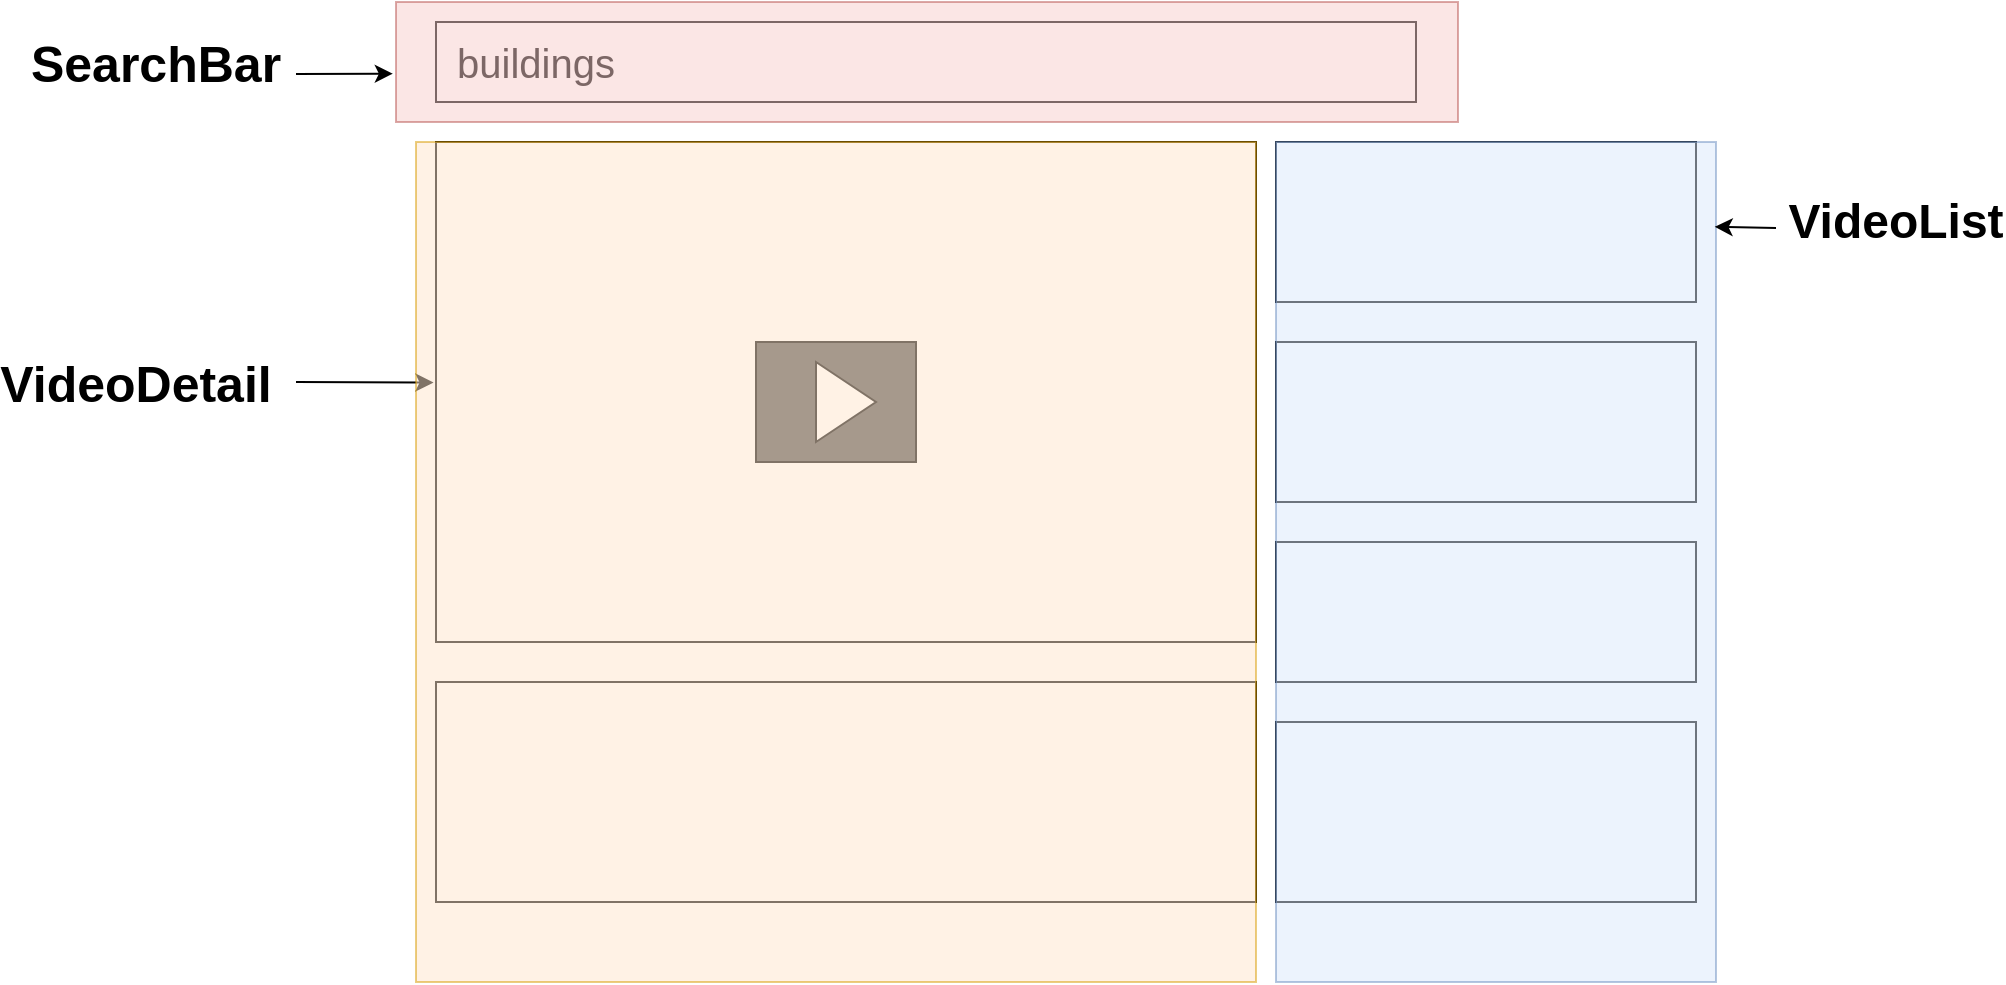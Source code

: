 <mxfile version="10.6.7"><diagram id="tYQVAAI6iMV0IDx8aKa2" name="Page-1"><mxGraphModel dx="1909" dy="607" grid="1" gridSize="10" guides="1" tooltips="1" connect="1" arrows="1" fold="1" page="1" pageScale="1" pageWidth="850" pageHeight="1100" math="0" shadow="0"><root><mxCell id="0"/><mxCell id="1" parent="0"/><mxCell id="ohhnGG3wmMlWSZGkkAqV-1" value="" style="rounded=0;whiteSpace=wrap;html=1;" vertex="1" parent="1"><mxGeometry x="150" y="120" width="490" height="40" as="geometry"/></mxCell><mxCell id="ohhnGG3wmMlWSZGkkAqV-3" value="" style="rounded=0;whiteSpace=wrap;html=1;" vertex="1" parent="1"><mxGeometry x="150" y="180" width="410" height="250" as="geometry"/></mxCell><mxCell id="ohhnGG3wmMlWSZGkkAqV-4" value="" style="rounded=0;whiteSpace=wrap;html=1;" vertex="1" parent="1"><mxGeometry x="570" y="180" width="210" height="80" as="geometry"/></mxCell><mxCell id="ohhnGG3wmMlWSZGkkAqV-5" value="" style="rounded=0;whiteSpace=wrap;html=1;" vertex="1" parent="1"><mxGeometry x="570" y="280" width="210" height="80" as="geometry"/></mxCell><mxCell id="ohhnGG3wmMlWSZGkkAqV-6" value="" style="rounded=0;whiteSpace=wrap;html=1;" vertex="1" parent="1"><mxGeometry x="570" y="380" width="210" height="70" as="geometry"/></mxCell><mxCell id="ohhnGG3wmMlWSZGkkAqV-7" value="" style="rounded=0;whiteSpace=wrap;html=1;" vertex="1" parent="1"><mxGeometry x="150" y="450" width="410" height="110" as="geometry"/></mxCell><mxCell id="ohhnGG3wmMlWSZGkkAqV-8" value="" style="rounded=0;whiteSpace=wrap;html=1;" vertex="1" parent="1"><mxGeometry x="570" y="470" width="210" height="90" as="geometry"/></mxCell><mxCell id="ohhnGG3wmMlWSZGkkAqV-9" value="&lt;font style=&quot;font-size: 20px&quot;&gt;buildings&lt;br&gt;&lt;/font&gt;" style="text;html=1;strokeColor=none;fillColor=none;align=center;verticalAlign=middle;whiteSpace=wrap;rounded=0;" vertex="1" parent="1"><mxGeometry x="180" y="130" width="40" height="20" as="geometry"/></mxCell><mxCell id="ohhnGG3wmMlWSZGkkAqV-10" value="" style="rounded=0;whiteSpace=wrap;html=1;fillColor=#4D4D4D;" vertex="1" parent="1"><mxGeometry x="310" y="280" width="80" height="60" as="geometry"/></mxCell><mxCell id="ohhnGG3wmMlWSZGkkAqV-11" value="" style="triangle;whiteSpace=wrap;html=1;" vertex="1" parent="1"><mxGeometry x="340" y="290" width="30" height="40" as="geometry"/></mxCell><mxCell id="ohhnGG3wmMlWSZGkkAqV-12" value="" style="rounded=0;whiteSpace=wrap;html=1;fillColor=#f8cecc;strokeColor=#b85450;opacity=50;" vertex="1" parent="1"><mxGeometry x="130" y="110" width="531" height="60" as="geometry"/></mxCell><mxCell id="ohhnGG3wmMlWSZGkkAqV-13" value="&lt;b&gt;&lt;font style=&quot;font-size: 25px&quot;&gt;SearchBar&lt;/font&gt;&lt;/b&gt;" style="text;html=1;strokeColor=none;fillColor=none;align=center;verticalAlign=middle;whiteSpace=wrap;rounded=0;opacity=50;" vertex="1" parent="1"><mxGeometry x="-10" y="129.8" width="40" height="20" as="geometry"/></mxCell><mxCell id="ohhnGG3wmMlWSZGkkAqV-17" value="" style="endArrow=classic;html=1;entryX=-0.003;entryY=0.597;entryDx=0;entryDy=0;entryPerimeter=0;" edge="1" parent="1" target="ohhnGG3wmMlWSZGkkAqV-12"><mxGeometry width="50" height="50" relative="1" as="geometry"><mxPoint x="80" y="146" as="sourcePoint"/><mxPoint x="-10" y="580" as="targetPoint"/></mxGeometry></mxCell><mxCell id="ohhnGG3wmMlWSZGkkAqV-18" value="&lt;font style=&quot;font-size: 25px&quot;&gt;&lt;b&gt;VideoDetail&lt;/b&gt;&lt;/font&gt;" style="text;html=1;strokeColor=none;fillColor=none;align=center;verticalAlign=middle;whiteSpace=wrap;rounded=0;opacity=50;" vertex="1" parent="1"><mxGeometry x="-20" y="290" width="40" height="20" as="geometry"/></mxCell><mxCell id="ohhnGG3wmMlWSZGkkAqV-19" value="" style="endArrow=classic;html=1;entryX=-0.003;entryY=0.481;entryDx=0;entryDy=0;entryPerimeter=0;" edge="1" parent="1" target="ohhnGG3wmMlWSZGkkAqV-3"><mxGeometry width="50" height="50" relative="1" as="geometry"><mxPoint x="80" y="300" as="sourcePoint"/><mxPoint x="-40" y="580" as="targetPoint"/></mxGeometry></mxCell><mxCell id="ohhnGG3wmMlWSZGkkAqV-20" value="" style="rounded=0;whiteSpace=wrap;html=1;fillColor=#ffe6cc;opacity=50;strokeColor=#d79b00;" vertex="1" parent="1"><mxGeometry x="140" y="180" width="420" height="420" as="geometry"/></mxCell><mxCell id="ohhnGG3wmMlWSZGkkAqV-21" value="" style="rounded=0;whiteSpace=wrap;html=1;fillColor=#dae8fc;opacity=50;strokeColor=#6c8ebf;" vertex="1" parent="1"><mxGeometry x="570" y="180" width="220" height="420" as="geometry"/></mxCell><mxCell id="ohhnGG3wmMlWSZGkkAqV-23" value="&lt;font style=&quot;font-size: 24px&quot;&gt;&lt;b&gt;VideoList&lt;/b&gt;&lt;/font&gt;" style="text;html=1;strokeColor=none;fillColor=none;align=center;verticalAlign=middle;whiteSpace=wrap;rounded=0;opacity=50;" vertex="1" parent="1"><mxGeometry x="860" y="210" width="40" height="20" as="geometry"/></mxCell><mxCell id="ohhnGG3wmMlWSZGkkAqV-24" value="" style="endArrow=classic;html=1;entryX=0.997;entryY=0.101;entryDx=0;entryDy=0;entryPerimeter=0;" edge="1" parent="1" target="ohhnGG3wmMlWSZGkkAqV-21"><mxGeometry width="50" height="50" relative="1" as="geometry"><mxPoint x="820" y="223" as="sourcePoint"/><mxPoint x="-20" y="620" as="targetPoint"/></mxGeometry></mxCell></root></mxGraphModel></diagram></mxfile>